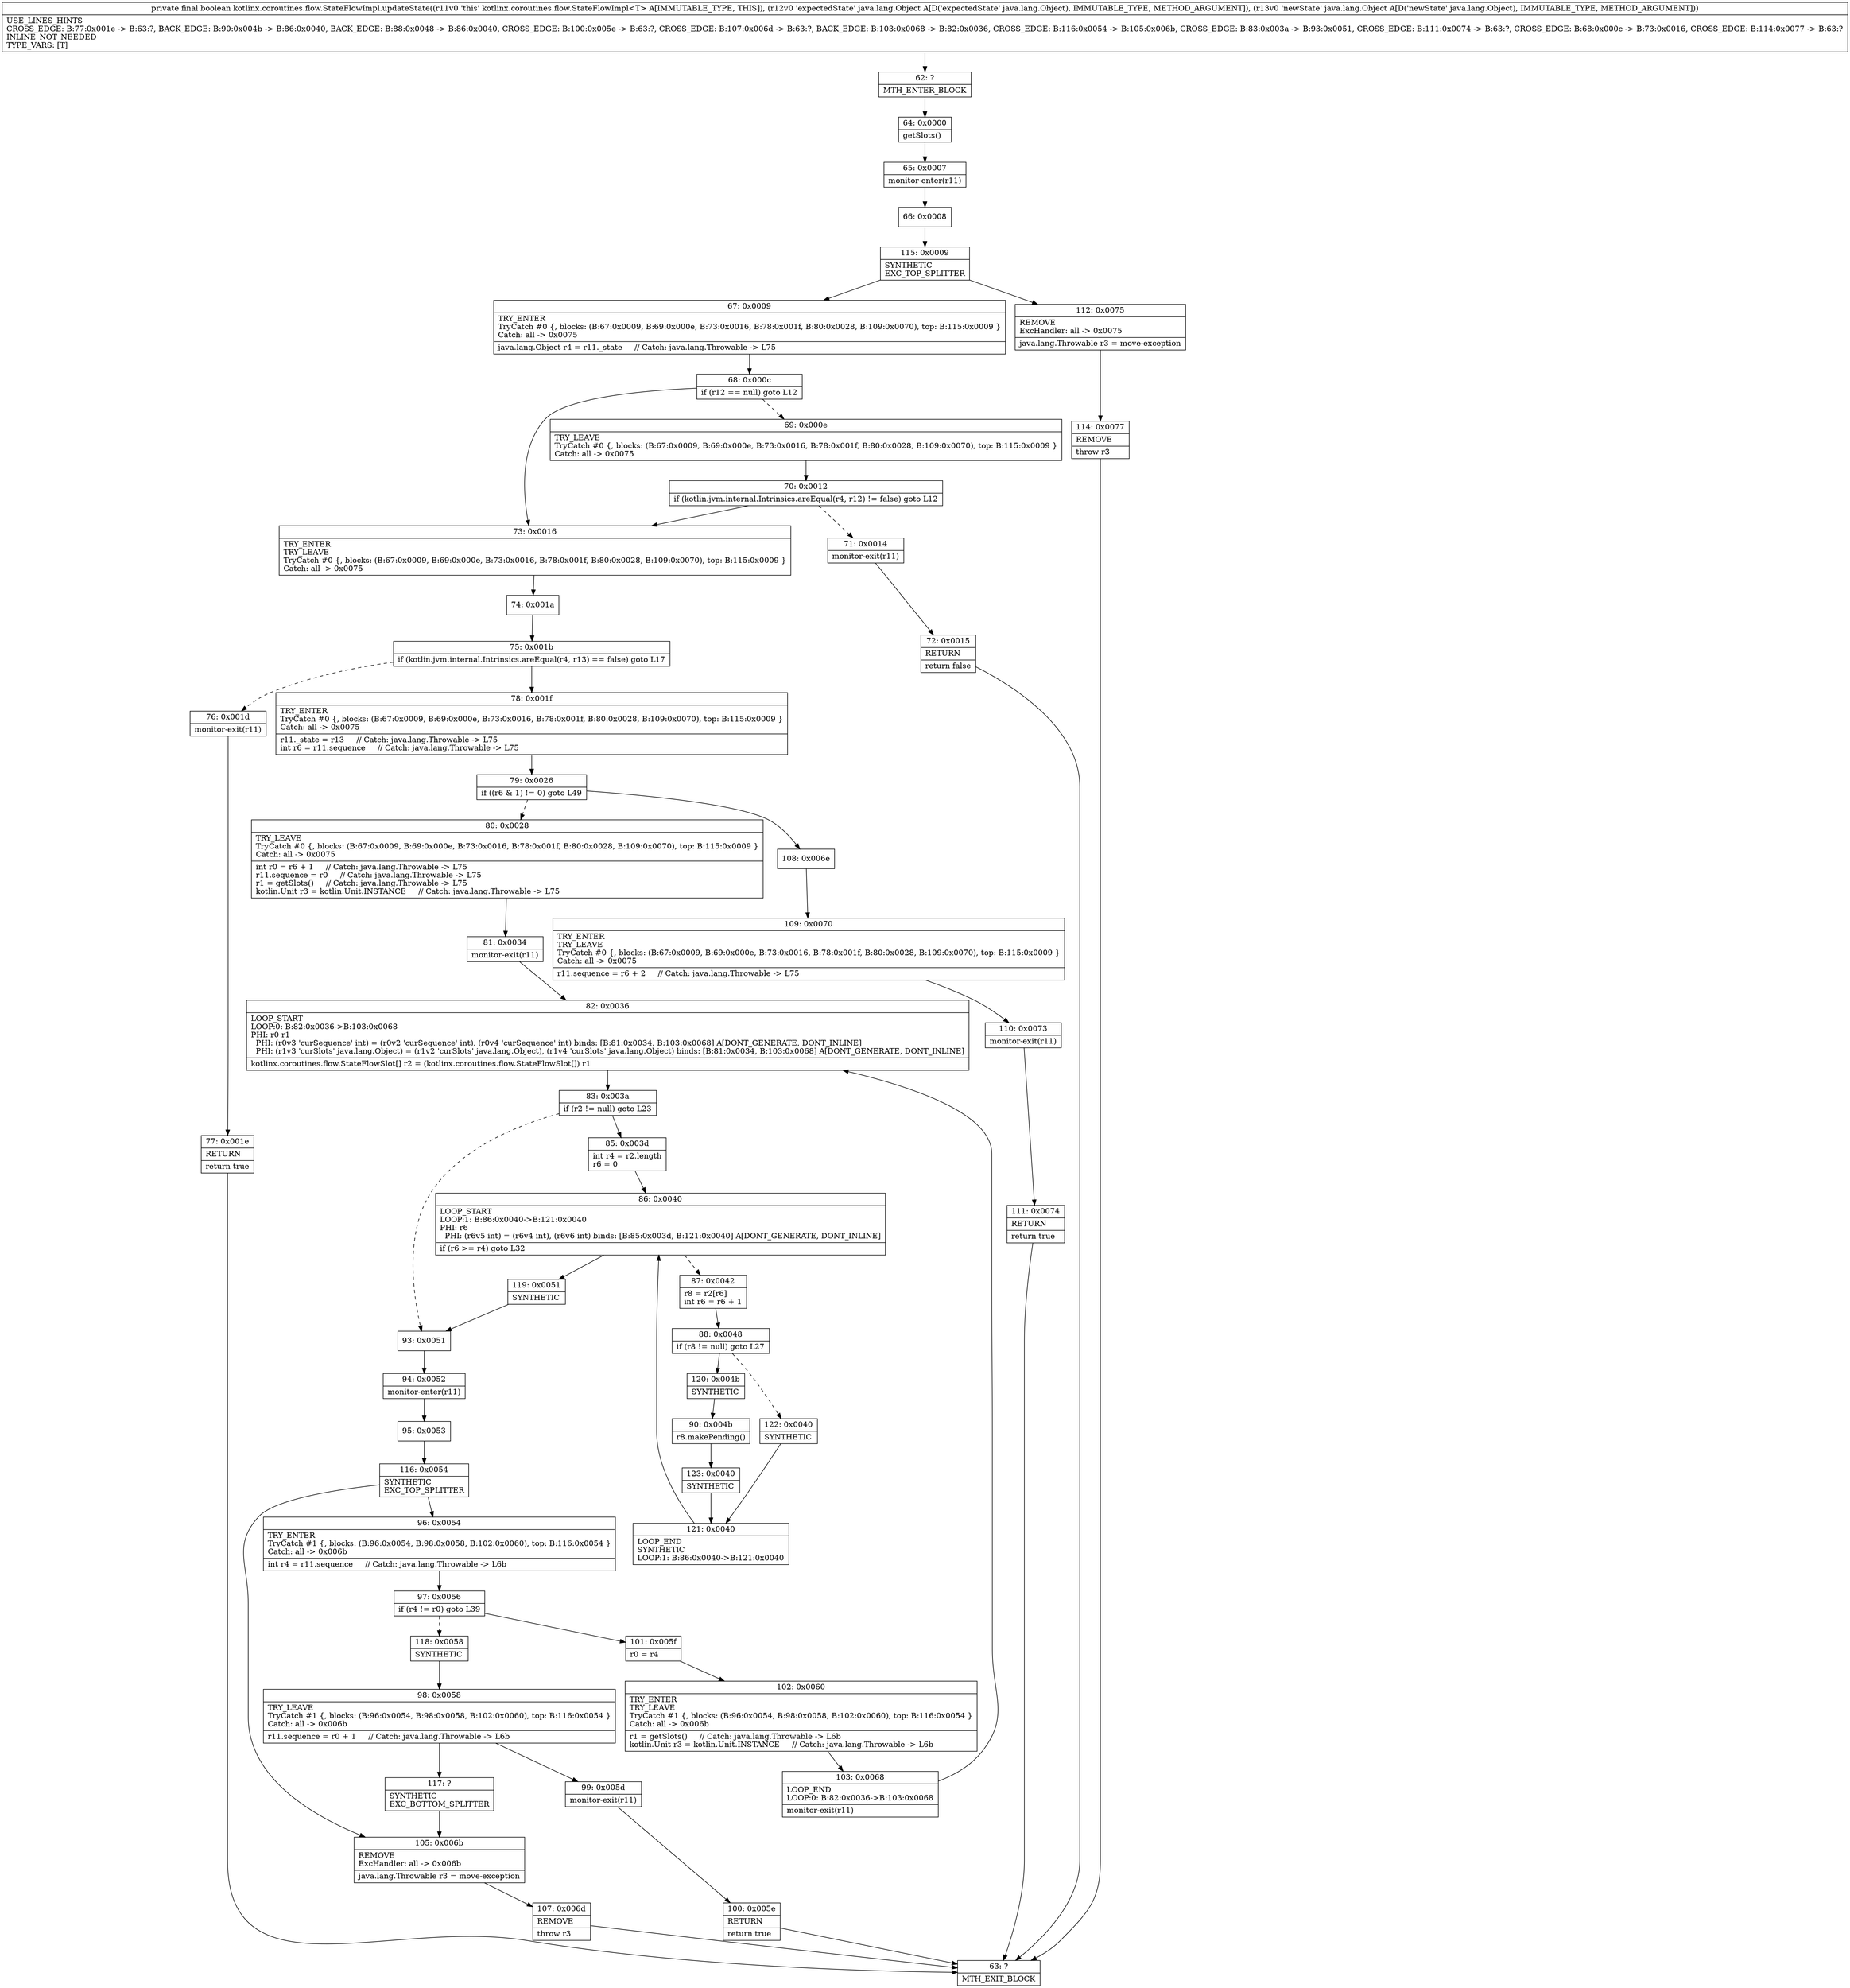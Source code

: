 digraph "CFG forkotlinx.coroutines.flow.StateFlowImpl.updateState(Ljava\/lang\/Object;Ljava\/lang\/Object;)Z" {
Node_62 [shape=record,label="{62\:\ ?|MTH_ENTER_BLOCK\l}"];
Node_64 [shape=record,label="{64\:\ 0x0000|getSlots()\l}"];
Node_65 [shape=record,label="{65\:\ 0x0007|monitor\-enter(r11)\l}"];
Node_66 [shape=record,label="{66\:\ 0x0008}"];
Node_115 [shape=record,label="{115\:\ 0x0009|SYNTHETIC\lEXC_TOP_SPLITTER\l}"];
Node_67 [shape=record,label="{67\:\ 0x0009|TRY_ENTER\lTryCatch #0 \{, blocks: (B:67:0x0009, B:69:0x000e, B:73:0x0016, B:78:0x001f, B:80:0x0028, B:109:0x0070), top: B:115:0x0009 \}\lCatch: all \-\> 0x0075\l|java.lang.Object r4 = r11._state     \/\/ Catch: java.lang.Throwable \-\> L75\l}"];
Node_68 [shape=record,label="{68\:\ 0x000c|if (r12 == null) goto L12\l}"];
Node_69 [shape=record,label="{69\:\ 0x000e|TRY_LEAVE\lTryCatch #0 \{, blocks: (B:67:0x0009, B:69:0x000e, B:73:0x0016, B:78:0x001f, B:80:0x0028, B:109:0x0070), top: B:115:0x0009 \}\lCatch: all \-\> 0x0075\l}"];
Node_70 [shape=record,label="{70\:\ 0x0012|if (kotlin.jvm.internal.Intrinsics.areEqual(r4, r12) != false) goto L12\l}"];
Node_71 [shape=record,label="{71\:\ 0x0014|monitor\-exit(r11)\l}"];
Node_72 [shape=record,label="{72\:\ 0x0015|RETURN\l|return false\l}"];
Node_63 [shape=record,label="{63\:\ ?|MTH_EXIT_BLOCK\l}"];
Node_73 [shape=record,label="{73\:\ 0x0016|TRY_ENTER\lTRY_LEAVE\lTryCatch #0 \{, blocks: (B:67:0x0009, B:69:0x000e, B:73:0x0016, B:78:0x001f, B:80:0x0028, B:109:0x0070), top: B:115:0x0009 \}\lCatch: all \-\> 0x0075\l}"];
Node_74 [shape=record,label="{74\:\ 0x001a}"];
Node_75 [shape=record,label="{75\:\ 0x001b|if (kotlin.jvm.internal.Intrinsics.areEqual(r4, r13) == false) goto L17\l}"];
Node_76 [shape=record,label="{76\:\ 0x001d|monitor\-exit(r11)\l}"];
Node_77 [shape=record,label="{77\:\ 0x001e|RETURN\l|return true\l}"];
Node_78 [shape=record,label="{78\:\ 0x001f|TRY_ENTER\lTryCatch #0 \{, blocks: (B:67:0x0009, B:69:0x000e, B:73:0x0016, B:78:0x001f, B:80:0x0028, B:109:0x0070), top: B:115:0x0009 \}\lCatch: all \-\> 0x0075\l|r11._state = r13     \/\/ Catch: java.lang.Throwable \-\> L75\lint r6 = r11.sequence     \/\/ Catch: java.lang.Throwable \-\> L75\l}"];
Node_79 [shape=record,label="{79\:\ 0x0026|if ((r6 & 1) != 0) goto L49\l}"];
Node_80 [shape=record,label="{80\:\ 0x0028|TRY_LEAVE\lTryCatch #0 \{, blocks: (B:67:0x0009, B:69:0x000e, B:73:0x0016, B:78:0x001f, B:80:0x0028, B:109:0x0070), top: B:115:0x0009 \}\lCatch: all \-\> 0x0075\l|int r0 = r6 + 1     \/\/ Catch: java.lang.Throwable \-\> L75\lr11.sequence = r0     \/\/ Catch: java.lang.Throwable \-\> L75\lr1 = getSlots()     \/\/ Catch: java.lang.Throwable \-\> L75\lkotlin.Unit r3 = kotlin.Unit.INSTANCE     \/\/ Catch: java.lang.Throwable \-\> L75\l}"];
Node_81 [shape=record,label="{81\:\ 0x0034|monitor\-exit(r11)\l}"];
Node_82 [shape=record,label="{82\:\ 0x0036|LOOP_START\lLOOP:0: B:82:0x0036\-\>B:103:0x0068\lPHI: r0 r1 \l  PHI: (r0v3 'curSequence' int) = (r0v2 'curSequence' int), (r0v4 'curSequence' int) binds: [B:81:0x0034, B:103:0x0068] A[DONT_GENERATE, DONT_INLINE]\l  PHI: (r1v3 'curSlots' java.lang.Object) = (r1v2 'curSlots' java.lang.Object), (r1v4 'curSlots' java.lang.Object) binds: [B:81:0x0034, B:103:0x0068] A[DONT_GENERATE, DONT_INLINE]\l|kotlinx.coroutines.flow.StateFlowSlot[] r2 = (kotlinx.coroutines.flow.StateFlowSlot[]) r1\l}"];
Node_83 [shape=record,label="{83\:\ 0x003a|if (r2 != null) goto L23\l}"];
Node_85 [shape=record,label="{85\:\ 0x003d|int r4 = r2.length\lr6 = 0\l}"];
Node_86 [shape=record,label="{86\:\ 0x0040|LOOP_START\lLOOP:1: B:86:0x0040\-\>B:121:0x0040\lPHI: r6 \l  PHI: (r6v5 int) = (r6v4 int), (r6v6 int) binds: [B:85:0x003d, B:121:0x0040] A[DONT_GENERATE, DONT_INLINE]\l|if (r6 \>= r4) goto L32\l}"];
Node_87 [shape=record,label="{87\:\ 0x0042|r8 = r2[r6]\lint r6 = r6 + 1\l}"];
Node_88 [shape=record,label="{88\:\ 0x0048|if (r8 != null) goto L27\l}"];
Node_120 [shape=record,label="{120\:\ 0x004b|SYNTHETIC\l}"];
Node_90 [shape=record,label="{90\:\ 0x004b|r8.makePending()\l}"];
Node_123 [shape=record,label="{123\:\ 0x0040|SYNTHETIC\l}"];
Node_121 [shape=record,label="{121\:\ 0x0040|LOOP_END\lSYNTHETIC\lLOOP:1: B:86:0x0040\-\>B:121:0x0040\l}"];
Node_122 [shape=record,label="{122\:\ 0x0040|SYNTHETIC\l}"];
Node_119 [shape=record,label="{119\:\ 0x0051|SYNTHETIC\l}"];
Node_93 [shape=record,label="{93\:\ 0x0051}"];
Node_94 [shape=record,label="{94\:\ 0x0052|monitor\-enter(r11)\l}"];
Node_95 [shape=record,label="{95\:\ 0x0053}"];
Node_116 [shape=record,label="{116\:\ 0x0054|SYNTHETIC\lEXC_TOP_SPLITTER\l}"];
Node_96 [shape=record,label="{96\:\ 0x0054|TRY_ENTER\lTryCatch #1 \{, blocks: (B:96:0x0054, B:98:0x0058, B:102:0x0060), top: B:116:0x0054 \}\lCatch: all \-\> 0x006b\l|int r4 = r11.sequence     \/\/ Catch: java.lang.Throwable \-\> L6b\l}"];
Node_97 [shape=record,label="{97\:\ 0x0056|if (r4 != r0) goto L39\l}"];
Node_101 [shape=record,label="{101\:\ 0x005f|r0 = r4\l}"];
Node_102 [shape=record,label="{102\:\ 0x0060|TRY_ENTER\lTRY_LEAVE\lTryCatch #1 \{, blocks: (B:96:0x0054, B:98:0x0058, B:102:0x0060), top: B:116:0x0054 \}\lCatch: all \-\> 0x006b\l|r1 = getSlots()     \/\/ Catch: java.lang.Throwable \-\> L6b\lkotlin.Unit r3 = kotlin.Unit.INSTANCE     \/\/ Catch: java.lang.Throwable \-\> L6b\l}"];
Node_103 [shape=record,label="{103\:\ 0x0068|LOOP_END\lLOOP:0: B:82:0x0036\-\>B:103:0x0068\l|monitor\-exit(r11)\l}"];
Node_118 [shape=record,label="{118\:\ 0x0058|SYNTHETIC\l}"];
Node_98 [shape=record,label="{98\:\ 0x0058|TRY_LEAVE\lTryCatch #1 \{, blocks: (B:96:0x0054, B:98:0x0058, B:102:0x0060), top: B:116:0x0054 \}\lCatch: all \-\> 0x006b\l|r11.sequence = r0 + 1     \/\/ Catch: java.lang.Throwable \-\> L6b\l}"];
Node_99 [shape=record,label="{99\:\ 0x005d|monitor\-exit(r11)\l}"];
Node_100 [shape=record,label="{100\:\ 0x005e|RETURN\l|return true\l}"];
Node_117 [shape=record,label="{117\:\ ?|SYNTHETIC\lEXC_BOTTOM_SPLITTER\l}"];
Node_105 [shape=record,label="{105\:\ 0x006b|REMOVE\lExcHandler: all \-\> 0x006b\l|java.lang.Throwable r3 = move\-exception\l}"];
Node_107 [shape=record,label="{107\:\ 0x006d|REMOVE\l|throw r3\l}"];
Node_108 [shape=record,label="{108\:\ 0x006e}"];
Node_109 [shape=record,label="{109\:\ 0x0070|TRY_ENTER\lTRY_LEAVE\lTryCatch #0 \{, blocks: (B:67:0x0009, B:69:0x000e, B:73:0x0016, B:78:0x001f, B:80:0x0028, B:109:0x0070), top: B:115:0x0009 \}\lCatch: all \-\> 0x0075\l|r11.sequence = r6 + 2     \/\/ Catch: java.lang.Throwable \-\> L75\l}"];
Node_110 [shape=record,label="{110\:\ 0x0073|monitor\-exit(r11)\l}"];
Node_111 [shape=record,label="{111\:\ 0x0074|RETURN\l|return true\l}"];
Node_112 [shape=record,label="{112\:\ 0x0075|REMOVE\lExcHandler: all \-\> 0x0075\l|java.lang.Throwable r3 = move\-exception\l}"];
Node_114 [shape=record,label="{114\:\ 0x0077|REMOVE\l|throw r3\l}"];
MethodNode[shape=record,label="{private final boolean kotlinx.coroutines.flow.StateFlowImpl.updateState((r11v0 'this' kotlinx.coroutines.flow.StateFlowImpl\<T\> A[IMMUTABLE_TYPE, THIS]), (r12v0 'expectedState' java.lang.Object A[D('expectedState' java.lang.Object), IMMUTABLE_TYPE, METHOD_ARGUMENT]), (r13v0 'newState' java.lang.Object A[D('newState' java.lang.Object), IMMUTABLE_TYPE, METHOD_ARGUMENT]))  | USE_LINES_HINTS\lCROSS_EDGE: B:77:0x001e \-\> B:63:?, BACK_EDGE: B:90:0x004b \-\> B:86:0x0040, BACK_EDGE: B:88:0x0048 \-\> B:86:0x0040, CROSS_EDGE: B:100:0x005e \-\> B:63:?, CROSS_EDGE: B:107:0x006d \-\> B:63:?, BACK_EDGE: B:103:0x0068 \-\> B:82:0x0036, CROSS_EDGE: B:116:0x0054 \-\> B:105:0x006b, CROSS_EDGE: B:83:0x003a \-\> B:93:0x0051, CROSS_EDGE: B:111:0x0074 \-\> B:63:?, CROSS_EDGE: B:68:0x000c \-\> B:73:0x0016, CROSS_EDGE: B:114:0x0077 \-\> B:63:?\lINLINE_NOT_NEEDED\lTYPE_VARS: [T]\l}"];
MethodNode -> Node_62;Node_62 -> Node_64;
Node_64 -> Node_65;
Node_65 -> Node_66;
Node_66 -> Node_115;
Node_115 -> Node_67;
Node_115 -> Node_112;
Node_67 -> Node_68;
Node_68 -> Node_69[style=dashed];
Node_68 -> Node_73;
Node_69 -> Node_70;
Node_70 -> Node_71[style=dashed];
Node_70 -> Node_73;
Node_71 -> Node_72;
Node_72 -> Node_63;
Node_73 -> Node_74;
Node_74 -> Node_75;
Node_75 -> Node_76[style=dashed];
Node_75 -> Node_78;
Node_76 -> Node_77;
Node_77 -> Node_63;
Node_78 -> Node_79;
Node_79 -> Node_80[style=dashed];
Node_79 -> Node_108;
Node_80 -> Node_81;
Node_81 -> Node_82;
Node_82 -> Node_83;
Node_83 -> Node_85;
Node_83 -> Node_93[style=dashed];
Node_85 -> Node_86;
Node_86 -> Node_87[style=dashed];
Node_86 -> Node_119;
Node_87 -> Node_88;
Node_88 -> Node_120;
Node_88 -> Node_122[style=dashed];
Node_120 -> Node_90;
Node_90 -> Node_123;
Node_123 -> Node_121;
Node_121 -> Node_86;
Node_122 -> Node_121;
Node_119 -> Node_93;
Node_93 -> Node_94;
Node_94 -> Node_95;
Node_95 -> Node_116;
Node_116 -> Node_96;
Node_116 -> Node_105;
Node_96 -> Node_97;
Node_97 -> Node_101;
Node_97 -> Node_118[style=dashed];
Node_101 -> Node_102;
Node_102 -> Node_103;
Node_103 -> Node_82;
Node_118 -> Node_98;
Node_98 -> Node_99;
Node_98 -> Node_117;
Node_99 -> Node_100;
Node_100 -> Node_63;
Node_117 -> Node_105;
Node_105 -> Node_107;
Node_107 -> Node_63;
Node_108 -> Node_109;
Node_109 -> Node_110;
Node_110 -> Node_111;
Node_111 -> Node_63;
Node_112 -> Node_114;
Node_114 -> Node_63;
}

